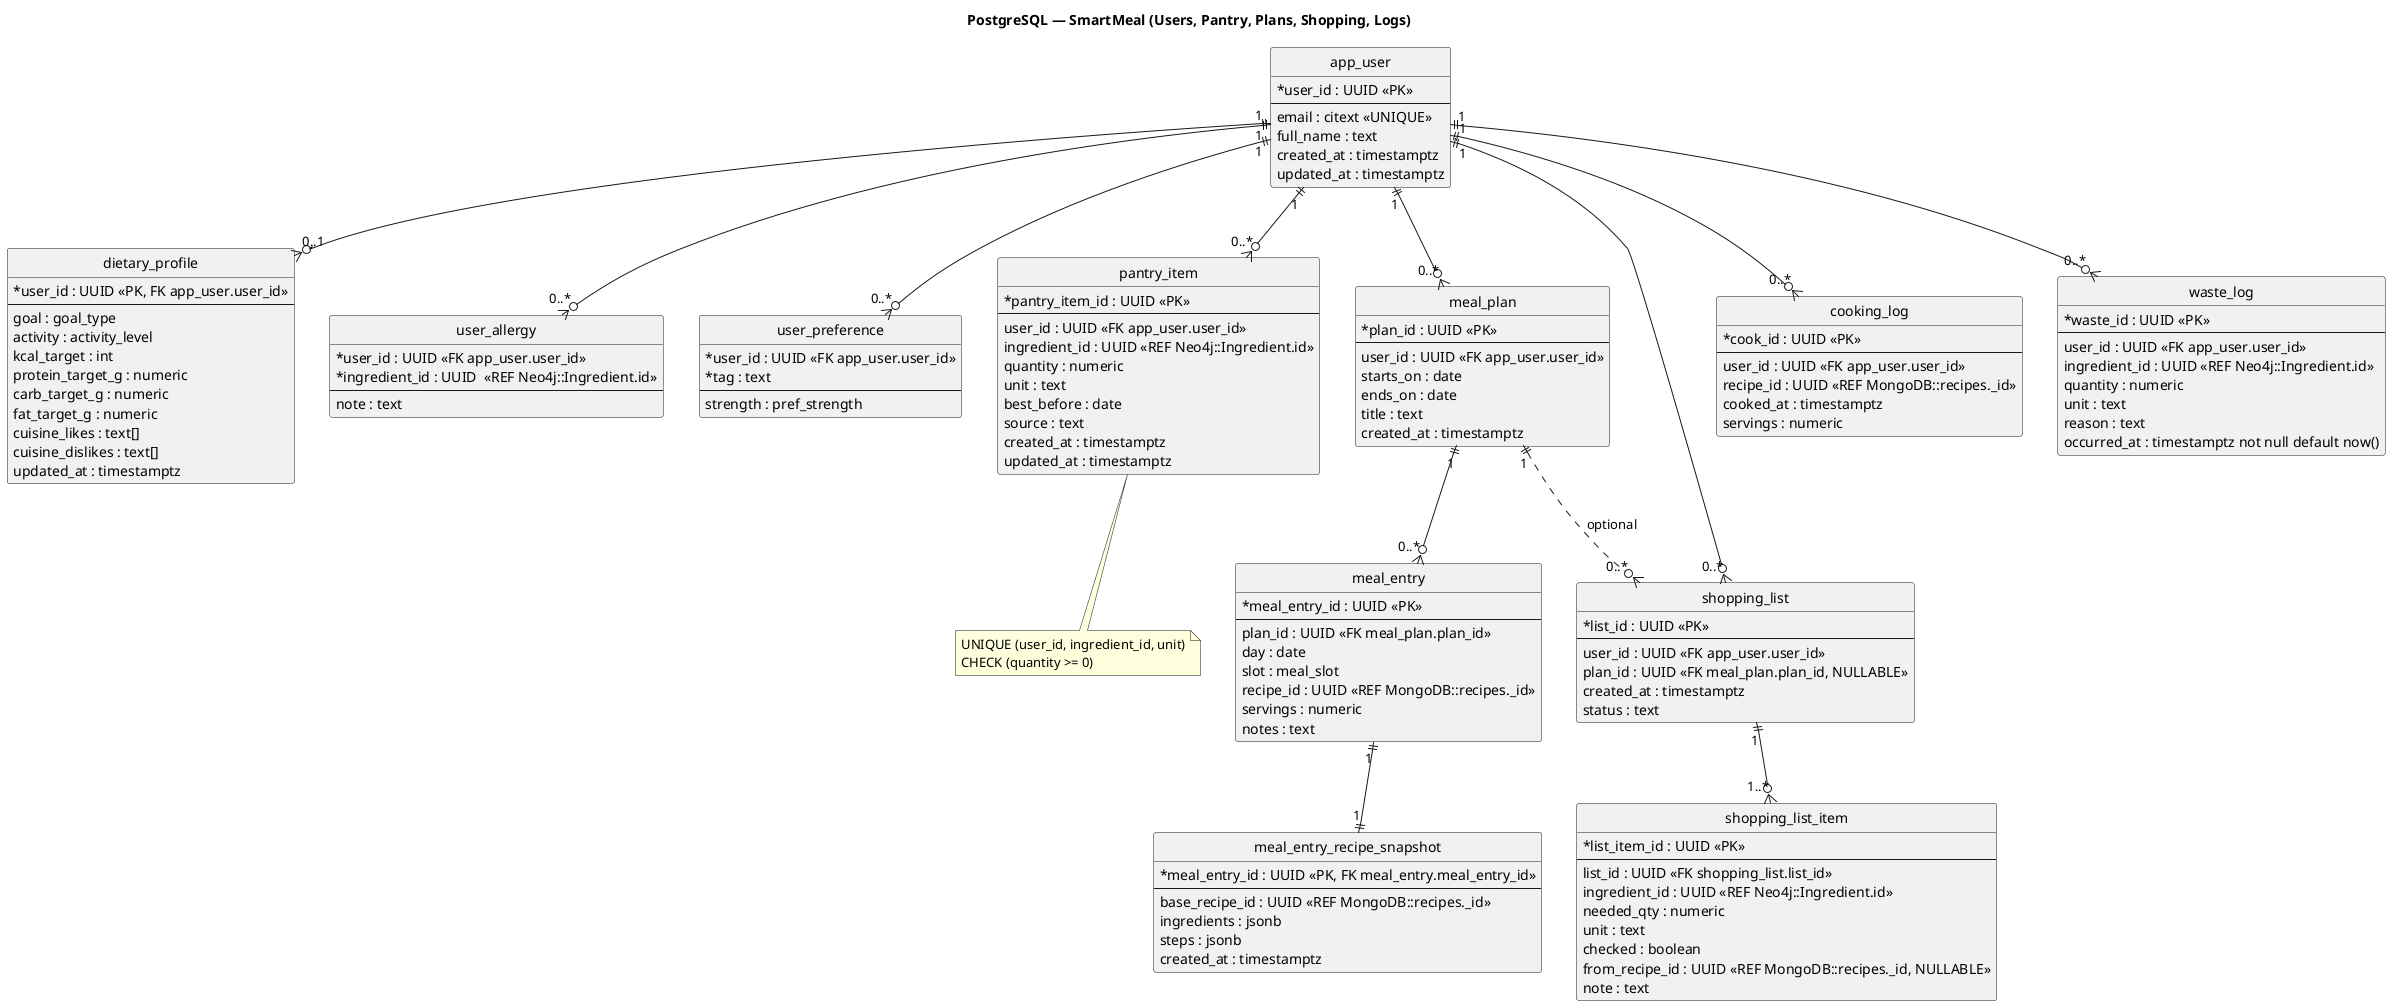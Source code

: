 @startuml PostgreSQL
title PostgreSQL — SmartMeal (Users, Pantry, Plans, Shopping, Logs)
hide circle
skinparam classAttributeIconSize 0

entity app_user {
  * user_id : UUID <<PK>>
  --
  email : citext <<UNIQUE>>
  full_name : text
  created_at : timestamptz
  updated_at : timestamptz
}

entity dietary_profile {
  * user_id : UUID <<PK, FK app_user.user_id>>
  --
  goal : goal_type
  activity : activity_level
  kcal_target : int
  protein_target_g : numeric
  carb_target_g : numeric
  fat_target_g : numeric
  cuisine_likes : text[]
  cuisine_dislikes : text[]
  updated_at : timestamptz
}

entity user_allergy {
  * user_id : UUID <<FK app_user.user_id>>
  * ingredient_id : UUID  <<REF Neo4j::Ingredient.id>>
  --
  note : text
}

entity user_preference {
  * user_id : UUID <<FK app_user.user_id>>
  * tag : text
  --
  strength : pref_strength
}

entity meal_entry_recipe_snapshot {
  * meal_entry_id : UUID <<PK, FK meal_entry.meal_entry_id>>
  --
  base_recipe_id : UUID <<REF MongoDB::recipes._id>>
  ingredients : jsonb
  steps : jsonb
  created_at : timestamptz
}

entity pantry_item {
  * pantry_item_id : UUID <<PK>>
  --
  user_id : UUID <<FK app_user.user_id>>
  ingredient_id : UUID <<REF Neo4j::Ingredient.id>>
  quantity : numeric
  unit : text
  best_before : date
  source : text
  created_at : timestamptz
  updated_at : timestamptz
}
note bottom of pantry_item
UNIQUE (user_id, ingredient_id, unit)
CHECK (quantity >= 0)
end note

entity meal_plan {
  * plan_id : UUID <<PK>>
  --
  user_id : UUID <<FK app_user.user_id>>
  starts_on : date
  ends_on : date
  title : text
  created_at : timestamptz
}

entity meal_entry {
  * meal_entry_id : UUID <<PK>>
  --
  plan_id : UUID <<FK meal_plan.plan_id>>
  day : date
  slot : meal_slot
  recipe_id : UUID <<REF MongoDB::recipes._id>>
  servings : numeric
  notes : text
}

entity shopping_list {
  * list_id : UUID <<PK>>
  --
  user_id : UUID <<FK app_user.user_id>>
  plan_id : UUID <<FK meal_plan.plan_id, NULLABLE>>
  created_at : timestamptz
  status : text
}

entity shopping_list_item {
  * list_item_id : UUID <<PK>>
  --
  list_id : UUID <<FK shopping_list.list_id>>
  ingredient_id : UUID <<REF Neo4j::Ingredient.id>>
  needed_qty : numeric
  unit : text
  checked : boolean
  from_recipe_id : UUID <<REF MongoDB::recipes._id, NULLABLE>>
  note : text
}

entity cooking_log {
  * cook_id : UUID <<PK>>
  --
  user_id : UUID <<FK app_user.user_id>>
  recipe_id : UUID <<REF MongoDB::recipes._id>>
  cooked_at : timestamptz
  servings : numeric
}

entity waste_log {
  * waste_id : UUID <<PK>>
  --
  user_id : UUID <<FK app_user.user_id>>
  ingredient_id : UUID <<REF Neo4j::Ingredient.id>>
  quantity : numeric
  unit : text
  reason : text
  occurred_at : timestamptz not null default now()
}

' Multiplicities shown in quotes:
meal_entry "1" ||--|| "1" meal_entry_recipe_snapshot
app_user "1" ||--o{ "0..1" dietary_profile
app_user "1" ||--o{ "0..*" user_allergy
app_user "1" ||--o{ "0..*" user_preference
app_user "1" ||--o{ "0..*" pantry_item
app_user "1" ||--o{ "0..*" meal_plan
meal_plan "1" ||--o{ "0..*" meal_entry
app_user "1" ||--o{ "0..*" shopping_list
shopping_list "1" ||--o{ "1..*" shopping_list_item
app_user "1" ||--o{ "0..*" cooking_log
app_user "1" ||--o{ "0..*" waste_log

' Optional link: a plan may have many lists; a list may belong to 0..1 plan
meal_plan "1" ||..o{ "0..*" shopping_list : optional

@enduml
